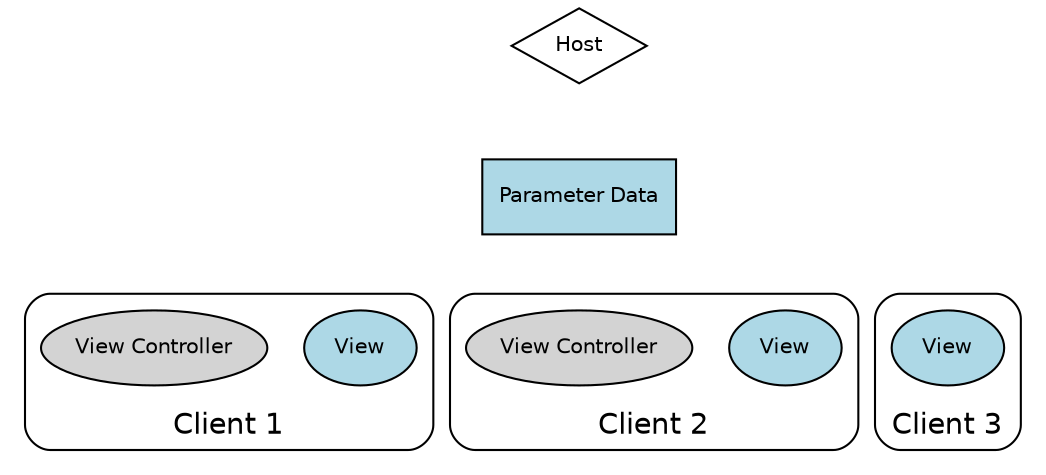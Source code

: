 //        Copyright 2016, 2021 by Avid Technology, Inc.
graph aax_parameter_entities_relationships {
	graph [ fontname=Helvetica ];
	node [shape=record, fontname=Helvetica, fontsize=10];
	
	// Nodes
	//
	node_host [ label="Host" shape="diamond" ];
	
	node_parameterdata [ label="Parameter Data" shape="record" style="filled" fillcolor="lightblue" ];
	
	subgraph cluster_view1 {
		label="Client 1";
		style=rounded;
		node_view1 [ label="View" shape="oval" style="filled" fillcolor="lightblue" ];
		node_viewcontroller1 [ label="View Controller" shape="oval" style="filled" ];
	}
	subgraph cluster_view2 {
		label="Client 2";
		style=rounded;
		node_view2 [ label="View" shape="oval" style="filled" fillcolor="lightblue" ];
		node_viewcontroller2 [ label="View Controller" shape="oval" style="filled" ];
	}
	subgraph cluster_view3 {
		label="Client 3";
		style=rounded;
		node_view3 [ label="View" shape="oval" style="filled" fillcolor="lightblue" ];
	}
	//
	/////////
	
	// Arrangement constraints
	rankdir=BT;
	node_viewcontroller1 -- node_parameterdata [ style="invis" ];
	node_viewcontroller2 -- node_parameterdata [ style="invis" ];
	node_view3 -- node_parameterdata [ style="invis" ];
	node_parameterdata -- node_host [style="invis" ];
//	{rank=same; node_host node_parameterdata}
	
}



